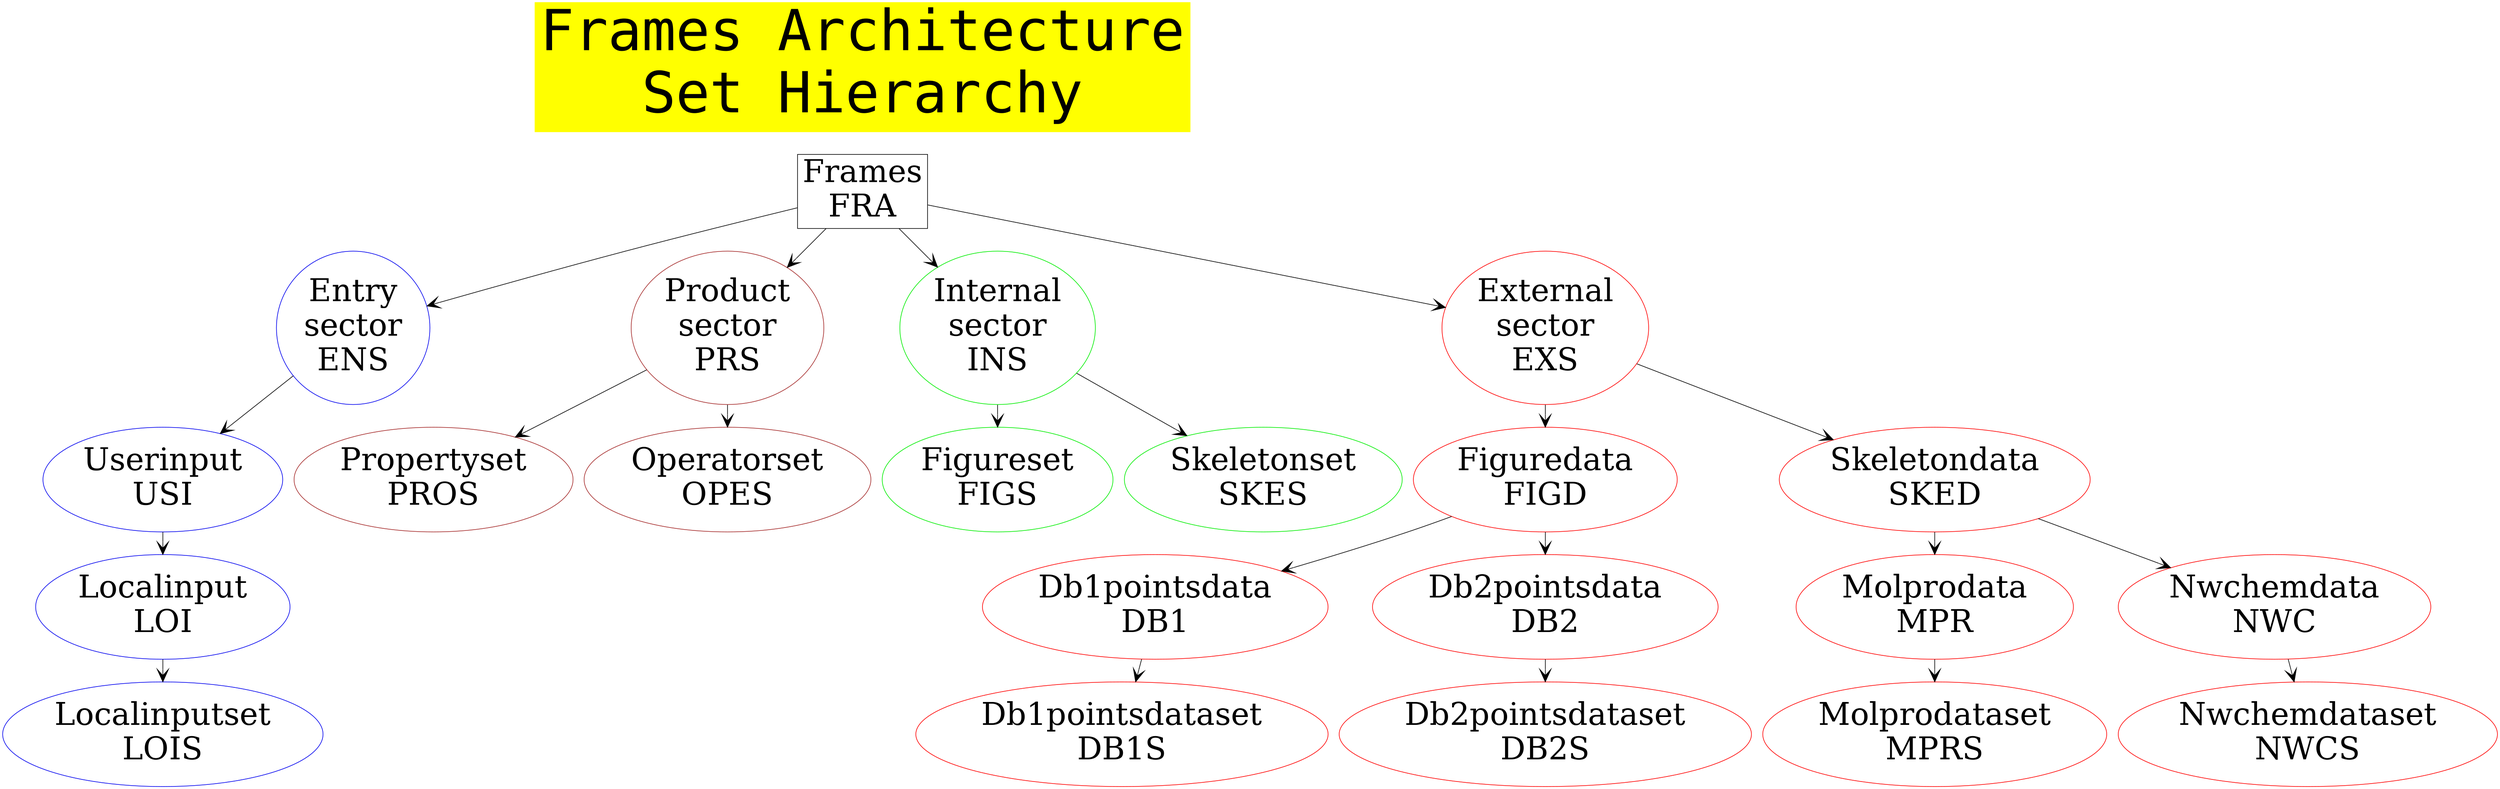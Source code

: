 	digraph Frames {
		size="40,15";
		node [fontsize=50];
		edge [arrowhead = "vee", arrowsize = "2.0", style="solid", taillabel = ""];

	Title [
	    label = "Frames Architecture\nSet Hierarchy", shape=box, fontname=Courier, fontsize=90, color=yellow, style=filled
	    ];

	    "Frames\nFRA" [color=black, shape="box"];
 	    "Entry\nsector\nENS"    [color=blue2];
 	    "Product\nsector\nPRS"  [color=brown];
 	    "Internal\nsector\nINS" [color=green2];
 	    "External\nsector\nEXS" [color=red];

    		Title -> "Frames\nFRA" [ style="invis", width = 5];

		node [color=blue2];
		"Frames\nFRA" -> "Entry\nsector\nENS";

		"Entry\nsector\nENS" -> "Userinput\nUSI";
		"Userinput\nUSI" -> "Localinput\nLOI";		     
		"Localinput\nLOI" -> "Localinputset\nLOIS";		     
		
		node [color=brown];
		"Frames\nFRA" -> "Product\nsector\nPRS";
		"Product\nsector\nPRS" -> "Propertyset\nPROS";
		"Product\nsector\nPRS" -> "Operatorset\nOPES";

		node [color=green2];
		"Frames\nFRA" -> "Internal\nsector\nINS";
		"Internal\nsector\nINS" -> "Figureset\nFIGS";
		"Internal\nsector\nINS" -> "Skeletonset\nSKES";

		node [color=red];
		"Frames\nFRA" -> "External\nsector\nEXS";
		"External\nsector\nEXS" -> "Figuredata\nFIGD";
		"Figuredata\nFIGD" -> "Db1pointsdata\nDB1";

		"Db1pointsdata\nDB1" -> "Db1pointsdataset\nDB1S";
		"Figuredata\nFIGD" -> "Db2pointsdata\nDB2";
		"Db2pointsdata\nDB2" -> "Db2pointsdataset\nDB2S";

		"External\nsector\nEXS" -> "Skeletondata\nSKED";

		"Skeletondata\nSKED" -> "Molprodata\nMPR";
		"Molprodata\nMPR" -> "Molprodataset\nMPRS";

		"Skeletondata\nSKED" -> "Nwchemdata\nNWC";
		"Nwchemdata\nNWC" -> "Nwchemdataset\nNWCS";



#		bases [shape=Mrecord label="{ Localinput\nLOI | Molprodata\nMPR | Nwchemdata\nNWC | Db1pointsdata\nDB1|Db2pointsdata\nDB2}"];

}

#	    "Userinput\nUSI" [color=blue2];
#	    "Localinput\nLOI" [color=blue2];

#	    "Operatorset\nOPES" [color=magenta];
#	    "Propertyset\nPROS" [color=magenta];

#	    "Figureset\nFIGS" [color=green];
#	    "Skeletonset\nSKES" [color=red];

